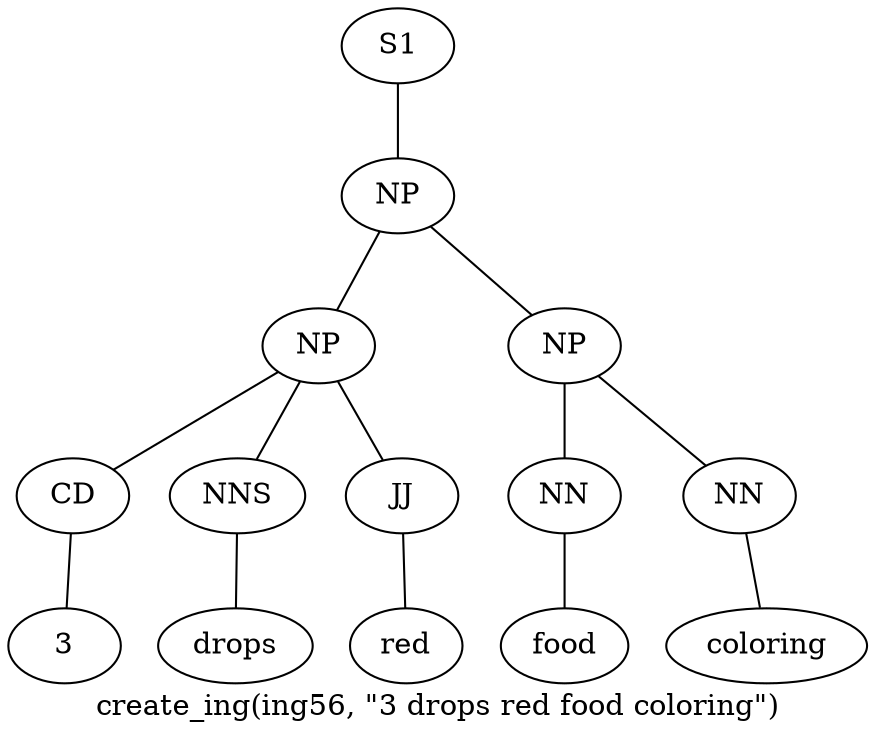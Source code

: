 graph SyntaxGraph {
	label = "create_ing(ing56, \"3 drops red food coloring\")";
	Node0 [label="S1"];
	Node1 [label="NP"];
	Node2 [label="NP"];
	Node3 [label="CD"];
	Node4 [label="3"];
	Node5 [label="NNS"];
	Node6 [label="drops"];
	Node7 [label="JJ"];
	Node8 [label="red"];
	Node9 [label="NP"];
	Node10 [label="NN"];
	Node11 [label="food"];
	Node12 [label="NN"];
	Node13 [label="coloring"];

	Node0 -- Node1;
	Node1 -- Node2;
	Node1 -- Node9;
	Node2 -- Node3;
	Node2 -- Node5;
	Node2 -- Node7;
	Node3 -- Node4;
	Node5 -- Node6;
	Node7 -- Node8;
	Node9 -- Node10;
	Node9 -- Node12;
	Node10 -- Node11;
	Node12 -- Node13;
}